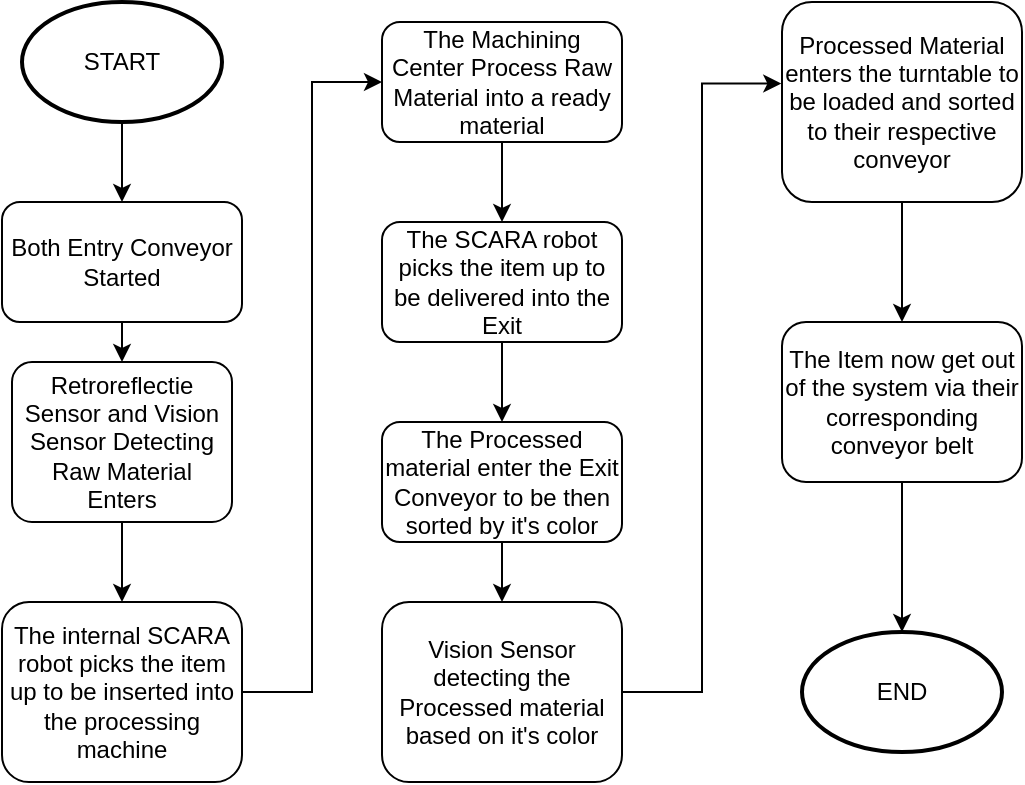 <mxfile version="21.2.1" type="device">
  <diagram id="C5RBs43oDa-KdzZeNtuy" name="Page-1">
    <mxGraphModel dx="1050" dy="629" grid="1" gridSize="10" guides="1" tooltips="1" connect="1" arrows="1" fold="1" page="1" pageScale="1" pageWidth="827" pageHeight="1169" math="0" shadow="0">
      <root>
        <mxCell id="WIyWlLk6GJQsqaUBKTNV-0" />
        <mxCell id="WIyWlLk6GJQsqaUBKTNV-1" parent="WIyWlLk6GJQsqaUBKTNV-0" />
        <mxCell id="t7YejrAykJ8eL_MnhxdB-8" style="edgeStyle=orthogonalEdgeStyle;rounded=0;orthogonalLoop=1;jettySize=auto;html=1;exitX=0.5;exitY=1;exitDx=0;exitDy=0;entryX=0.5;entryY=0;entryDx=0;entryDy=0;" parent="WIyWlLk6GJQsqaUBKTNV-1" edge="1">
          <mxGeometry relative="1" as="geometry">
            <mxPoint x="110" y="160" as="sourcePoint" />
            <mxPoint x="110" y="190" as="targetPoint" />
          </mxGeometry>
        </mxCell>
        <mxCell id="t7YejrAykJ8eL_MnhxdB-2" value="" style="endArrow=classic;html=1;rounded=0;exitX=0.5;exitY=1;exitDx=0;exitDy=0;entryX=0.5;entryY=0;entryDx=0;entryDy=0;exitPerimeter=0;" parent="WIyWlLk6GJQsqaUBKTNV-1" source="t7YejrAykJ8eL_MnhxdB-4" edge="1">
          <mxGeometry width="50" height="50" relative="1" as="geometry">
            <mxPoint x="110" y="90" as="sourcePoint" />
            <mxPoint x="110" y="110" as="targetPoint" />
          </mxGeometry>
        </mxCell>
        <mxCell id="t7YejrAykJ8eL_MnhxdB-4" value="START" style="strokeWidth=2;html=1;shape=mxgraph.flowchart.start_1;whiteSpace=wrap;" parent="WIyWlLk6GJQsqaUBKTNV-1" vertex="1">
          <mxGeometry x="60" y="10" width="100" height="60" as="geometry" />
        </mxCell>
        <mxCell id="KxQiWkvKKRalKYwUsXda-4" style="edgeStyle=orthogonalEdgeStyle;rounded=0;orthogonalLoop=1;jettySize=auto;html=1;exitX=0.5;exitY=1;exitDx=0;exitDy=0;" edge="1" parent="WIyWlLk6GJQsqaUBKTNV-1" source="KxQiWkvKKRalKYwUsXda-1" target="KxQiWkvKKRalKYwUsXda-3">
          <mxGeometry relative="1" as="geometry" />
        </mxCell>
        <mxCell id="KxQiWkvKKRalKYwUsXda-1" value="Retroreflectie Sensor and Vision Sensor Detecting Raw Material Enters" style="rounded=1;whiteSpace=wrap;html=1;absoluteArcSize=1;" vertex="1" parent="WIyWlLk6GJQsqaUBKTNV-1">
          <mxGeometry x="55" y="190" width="110" height="80" as="geometry" />
        </mxCell>
        <mxCell id="KxQiWkvKKRalKYwUsXda-6" style="edgeStyle=orthogonalEdgeStyle;rounded=0;orthogonalLoop=1;jettySize=auto;html=1;exitX=1;exitY=0.5;exitDx=0;exitDy=0;entryX=0;entryY=0.5;entryDx=0;entryDy=0;" edge="1" parent="WIyWlLk6GJQsqaUBKTNV-1" source="KxQiWkvKKRalKYwUsXda-3" target="KxQiWkvKKRalKYwUsXda-5">
          <mxGeometry relative="1" as="geometry" />
        </mxCell>
        <mxCell id="KxQiWkvKKRalKYwUsXda-3" value="The internal SCARA robot picks the item up to be inserted into the processing machine" style="rounded=1;whiteSpace=wrap;html=1;" vertex="1" parent="WIyWlLk6GJQsqaUBKTNV-1">
          <mxGeometry x="50" y="310" width="120" height="90" as="geometry" />
        </mxCell>
        <mxCell id="KxQiWkvKKRalKYwUsXda-8" style="edgeStyle=orthogonalEdgeStyle;rounded=0;orthogonalLoop=1;jettySize=auto;html=1;exitX=0.5;exitY=1;exitDx=0;exitDy=0;entryX=0.5;entryY=0;entryDx=0;entryDy=0;" edge="1" parent="WIyWlLk6GJQsqaUBKTNV-1" source="KxQiWkvKKRalKYwUsXda-5" target="KxQiWkvKKRalKYwUsXda-7">
          <mxGeometry relative="1" as="geometry" />
        </mxCell>
        <mxCell id="KxQiWkvKKRalKYwUsXda-5" value="The Machining Center Process Raw Material into a ready material" style="rounded=1;whiteSpace=wrap;html=1;" vertex="1" parent="WIyWlLk6GJQsqaUBKTNV-1">
          <mxGeometry x="240" y="20" width="120" height="60" as="geometry" />
        </mxCell>
        <mxCell id="KxQiWkvKKRalKYwUsXda-10" style="edgeStyle=orthogonalEdgeStyle;rounded=0;orthogonalLoop=1;jettySize=auto;html=1;exitX=0.5;exitY=1;exitDx=0;exitDy=0;entryX=0.5;entryY=0;entryDx=0;entryDy=0;" edge="1" parent="WIyWlLk6GJQsqaUBKTNV-1" source="KxQiWkvKKRalKYwUsXda-7" target="KxQiWkvKKRalKYwUsXda-9">
          <mxGeometry relative="1" as="geometry" />
        </mxCell>
        <mxCell id="KxQiWkvKKRalKYwUsXda-7" value="The SCARA robot picks the item up to be delivered into the Exit" style="rounded=1;whiteSpace=wrap;html=1;" vertex="1" parent="WIyWlLk6GJQsqaUBKTNV-1">
          <mxGeometry x="240" y="120" width="120" height="60" as="geometry" />
        </mxCell>
        <mxCell id="KxQiWkvKKRalKYwUsXda-12" style="edgeStyle=orthogonalEdgeStyle;rounded=0;orthogonalLoop=1;jettySize=auto;html=1;exitX=0.5;exitY=1;exitDx=0;exitDy=0;" edge="1" parent="WIyWlLk6GJQsqaUBKTNV-1" source="KxQiWkvKKRalKYwUsXda-9" target="KxQiWkvKKRalKYwUsXda-11">
          <mxGeometry relative="1" as="geometry" />
        </mxCell>
        <mxCell id="KxQiWkvKKRalKYwUsXda-9" value="The Processed material enter the Exit Conveyor to be then sorted by it&#39;s color" style="rounded=1;whiteSpace=wrap;html=1;" vertex="1" parent="WIyWlLk6GJQsqaUBKTNV-1">
          <mxGeometry x="240" y="220" width="120" height="60" as="geometry" />
        </mxCell>
        <mxCell id="KxQiWkvKKRalKYwUsXda-18" style="edgeStyle=orthogonalEdgeStyle;rounded=0;orthogonalLoop=1;jettySize=auto;html=1;exitX=1;exitY=0.5;exitDx=0;exitDy=0;entryX=-0.003;entryY=0.408;entryDx=0;entryDy=0;entryPerimeter=0;" edge="1" parent="WIyWlLk6GJQsqaUBKTNV-1" source="KxQiWkvKKRalKYwUsXda-11" target="KxQiWkvKKRalKYwUsXda-13">
          <mxGeometry relative="1" as="geometry" />
        </mxCell>
        <mxCell id="KxQiWkvKKRalKYwUsXda-11" value="Vision Sensor detecting the Processed material based on it&#39;s color" style="rounded=1;whiteSpace=wrap;html=1;" vertex="1" parent="WIyWlLk6GJQsqaUBKTNV-1">
          <mxGeometry x="240" y="310" width="120" height="90" as="geometry" />
        </mxCell>
        <mxCell id="KxQiWkvKKRalKYwUsXda-16" style="edgeStyle=orthogonalEdgeStyle;rounded=0;orthogonalLoop=1;jettySize=auto;html=1;exitX=0.5;exitY=1;exitDx=0;exitDy=0;" edge="1" parent="WIyWlLk6GJQsqaUBKTNV-1" source="KxQiWkvKKRalKYwUsXda-13" target="KxQiWkvKKRalKYwUsXda-14">
          <mxGeometry relative="1" as="geometry" />
        </mxCell>
        <mxCell id="KxQiWkvKKRalKYwUsXda-13" value="Processed Material enters the turntable to be loaded and sorted to their respective conveyor" style="rounded=1;whiteSpace=wrap;html=1;" vertex="1" parent="WIyWlLk6GJQsqaUBKTNV-1">
          <mxGeometry x="440" y="10" width="120" height="100" as="geometry" />
        </mxCell>
        <mxCell id="KxQiWkvKKRalKYwUsXda-17" style="edgeStyle=orthogonalEdgeStyle;rounded=0;orthogonalLoop=1;jettySize=auto;html=1;exitX=0.5;exitY=1;exitDx=0;exitDy=0;entryX=0.5;entryY=0;entryDx=0;entryDy=0;entryPerimeter=0;" edge="1" parent="WIyWlLk6GJQsqaUBKTNV-1" source="KxQiWkvKKRalKYwUsXda-14" target="KxQiWkvKKRalKYwUsXda-15">
          <mxGeometry relative="1" as="geometry" />
        </mxCell>
        <mxCell id="KxQiWkvKKRalKYwUsXda-14" value="The Item now get out of the system via their corresponding conveyor belt" style="rounded=1;whiteSpace=wrap;html=1;" vertex="1" parent="WIyWlLk6GJQsqaUBKTNV-1">
          <mxGeometry x="440" y="170" width="120" height="80" as="geometry" />
        </mxCell>
        <mxCell id="KxQiWkvKKRalKYwUsXda-15" value="END" style="strokeWidth=2;html=1;shape=mxgraph.flowchart.start_1;whiteSpace=wrap;" vertex="1" parent="WIyWlLk6GJQsqaUBKTNV-1">
          <mxGeometry x="450" y="325" width="100" height="60" as="geometry" />
        </mxCell>
        <mxCell id="KxQiWkvKKRalKYwUsXda-19" value="Both Entry Conveyor Started" style="rounded=1;whiteSpace=wrap;html=1;" vertex="1" parent="WIyWlLk6GJQsqaUBKTNV-1">
          <mxGeometry x="50" y="110" width="120" height="60" as="geometry" />
        </mxCell>
      </root>
    </mxGraphModel>
  </diagram>
</mxfile>
